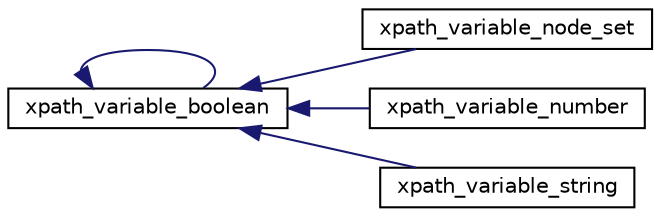 digraph "Graphical Class Hierarchy"
{
  edge [fontname="Helvetica",fontsize="10",labelfontname="Helvetica",labelfontsize="10"];
  node [fontname="Helvetica",fontsize="10",shape=record];
  rankdir="LR";
  Node0 [label="xpath_variable",height=0.2,width=0.4,color="grey75", fillcolor="white", style="filled"];
  Node0 -> Node0 [dir="back",color="midnightblue",fontsize="10",style="solid",fontname="Helvetica"];
  Node0 [label="xpath_variable_boolean",height=0.2,width=0.4,color="black", fillcolor="white", style="filled",URL="$structxpath__variable__boolean.html"];
  Node0 -> Node2 [dir="back",color="midnightblue",fontsize="10",style="solid",fontname="Helvetica"];
  Node2 [label="xpath_variable_node_set",height=0.2,width=0.4,color="black", fillcolor="white", style="filled",URL="$structxpath__variable__node__set.html"];
  Node0 -> Node3 [dir="back",color="midnightblue",fontsize="10",style="solid",fontname="Helvetica"];
  Node3 [label="xpath_variable_number",height=0.2,width=0.4,color="black", fillcolor="white", style="filled",URL="$structxpath__variable__number.html"];
  Node0 -> Node4 [dir="back",color="midnightblue",fontsize="10",style="solid",fontname="Helvetica"];
  Node4 [label="xpath_variable_string",height=0.2,width=0.4,color="black", fillcolor="white", style="filled",URL="$structxpath__variable__string.html"];
}
